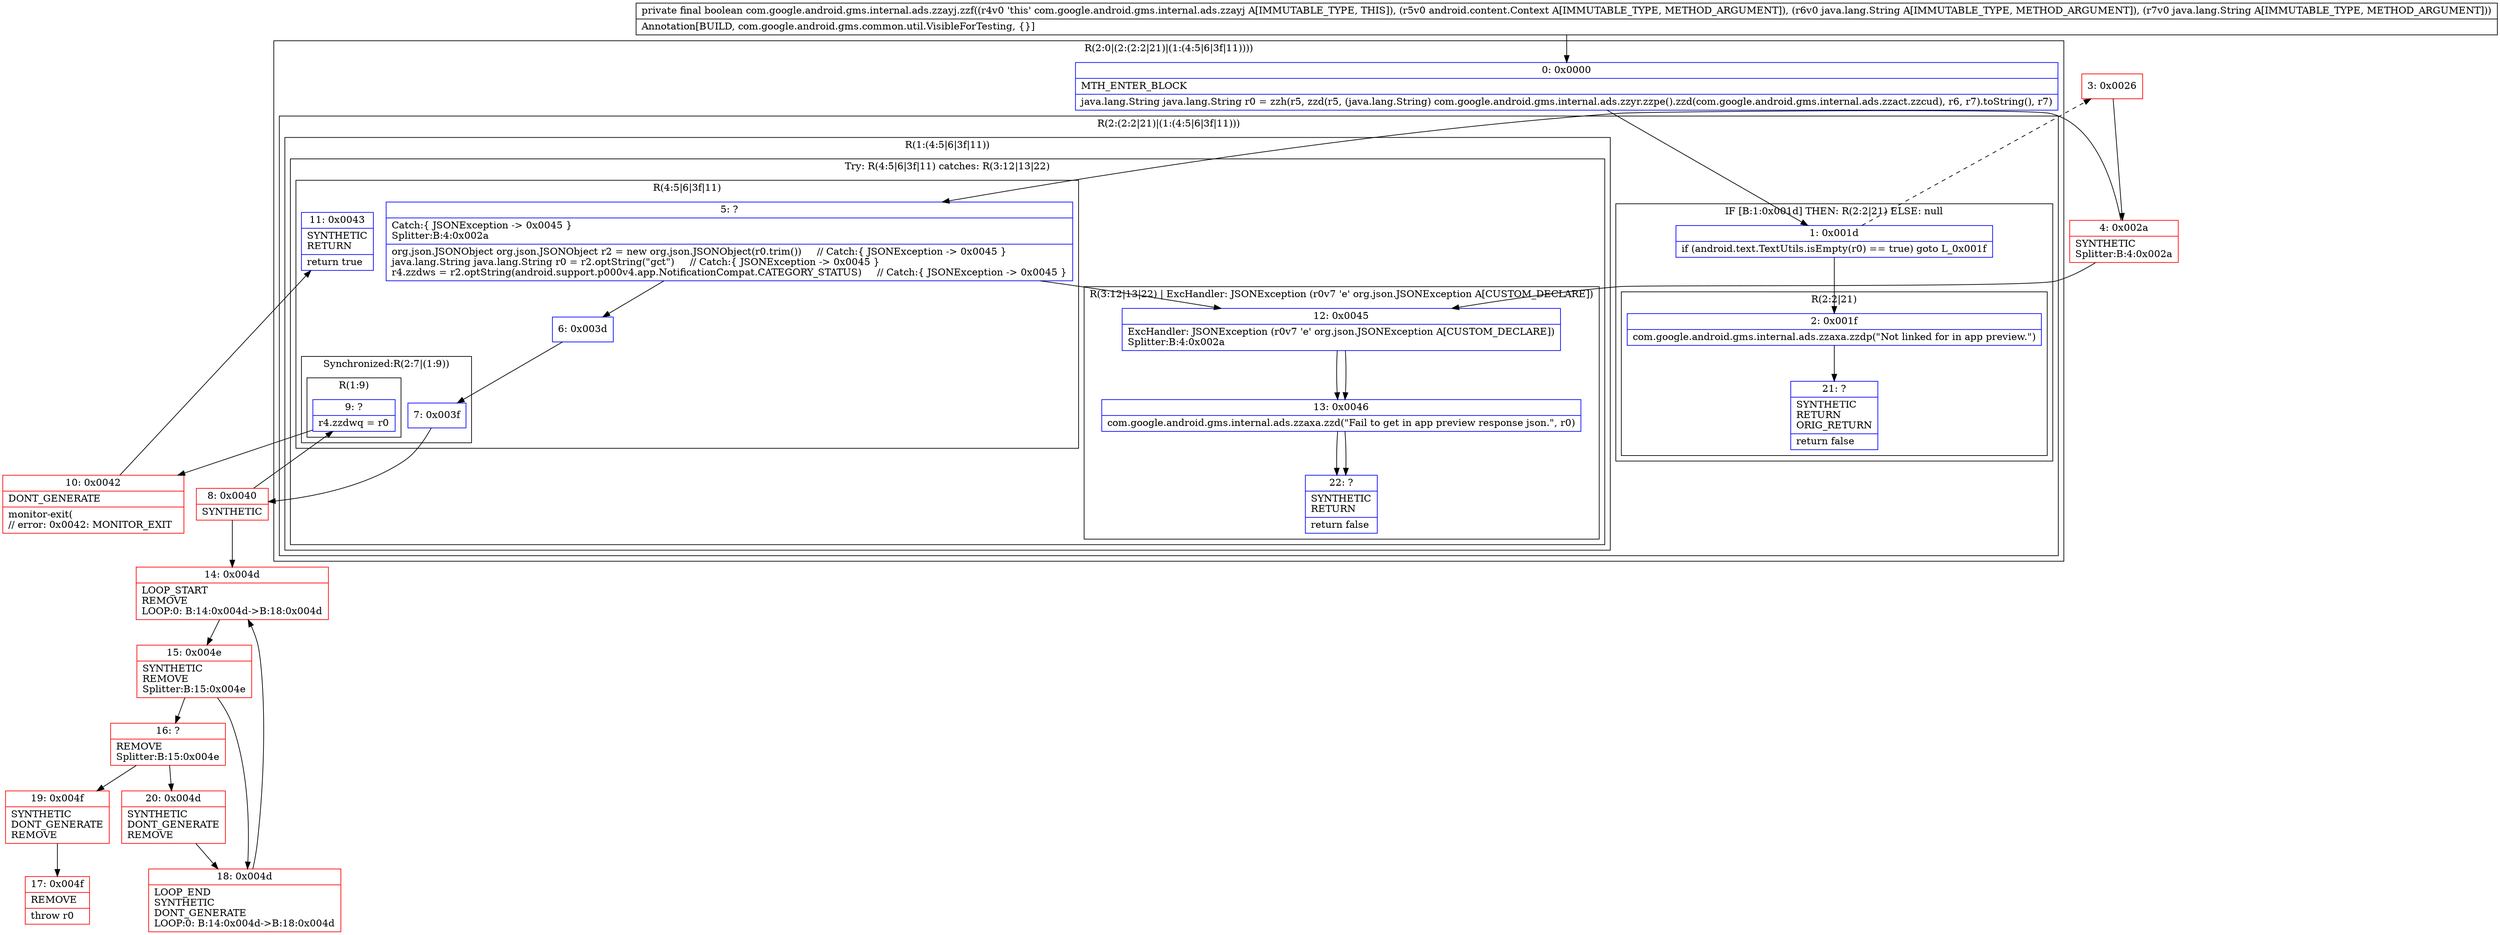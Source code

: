 digraph "CFG forcom.google.android.gms.internal.ads.zzayj.zzf(Landroid\/content\/Context;Ljava\/lang\/String;Ljava\/lang\/String;)Z" {
subgraph cluster_Region_967447745 {
label = "R(2:0|(2:(2:2|21)|(1:(4:5|6|3f|11))))";
node [shape=record,color=blue];
Node_0 [shape=record,label="{0\:\ 0x0000|MTH_ENTER_BLOCK\l|java.lang.String java.lang.String r0 = zzh(r5, zzd(r5, (java.lang.String) com.google.android.gms.internal.ads.zzyr.zzpe().zzd(com.google.android.gms.internal.ads.zzact.zzcud), r6, r7).toString(), r7)\l}"];
subgraph cluster_Region_2047812122 {
label = "R(2:(2:2|21)|(1:(4:5|6|3f|11)))";
node [shape=record,color=blue];
subgraph cluster_IfRegion_38321213 {
label = "IF [B:1:0x001d] THEN: R(2:2|21) ELSE: null";
node [shape=record,color=blue];
Node_1 [shape=record,label="{1\:\ 0x001d|if (android.text.TextUtils.isEmpty(r0) == true) goto L_0x001f\l}"];
subgraph cluster_Region_114609663 {
label = "R(2:2|21)";
node [shape=record,color=blue];
Node_2 [shape=record,label="{2\:\ 0x001f|com.google.android.gms.internal.ads.zzaxa.zzdp(\"Not linked for in app preview.\")\l}"];
Node_21 [shape=record,label="{21\:\ ?|SYNTHETIC\lRETURN\lORIG_RETURN\l|return false\l}"];
}
}
subgraph cluster_Region_1898635258 {
label = "R(1:(4:5|6|3f|11))";
node [shape=record,color=blue];
subgraph cluster_TryCatchRegion_1339029796 {
label = "Try: R(4:5|6|3f|11) catches: R(3:12|13|22)";
node [shape=record,color=blue];
subgraph cluster_Region_258637013 {
label = "R(4:5|6|3f|11)";
node [shape=record,color=blue];
Node_5 [shape=record,label="{5\:\ ?|Catch:\{ JSONException \-\> 0x0045 \}\lSplitter:B:4:0x002a\l|org.json.JSONObject org.json.JSONObject r2 = new org.json.JSONObject(r0.trim())     \/\/ Catch:\{ JSONException \-\> 0x0045 \}\ljava.lang.String java.lang.String r0 = r2.optString(\"gct\")     \/\/ Catch:\{ JSONException \-\> 0x0045 \}\lr4.zzdws = r2.optString(android.support.p000v4.app.NotificationCompat.CATEGORY_STATUS)     \/\/ Catch:\{ JSONException \-\> 0x0045 \}\l}"];
Node_6 [shape=record,label="{6\:\ 0x003d}"];
subgraph cluster_SynchronizedRegion_1288903989 {
label = "Synchronized:R(2:7|(1:9))";
node [shape=record,color=blue];
Node_7 [shape=record,label="{7\:\ 0x003f}"];
subgraph cluster_Region_332717127 {
label = "R(1:9)";
node [shape=record,color=blue];
Node_9 [shape=record,label="{9\:\ ?|r4.zzdwq = r0\l}"];
}
}
Node_11 [shape=record,label="{11\:\ 0x0043|SYNTHETIC\lRETURN\l|return true\l}"];
}
subgraph cluster_Region_1825086053 {
label = "R(3:12|13|22) | ExcHandler: JSONException (r0v7 'e' org.json.JSONException A[CUSTOM_DECLARE])\l";
node [shape=record,color=blue];
Node_12 [shape=record,label="{12\:\ 0x0045|ExcHandler: JSONException (r0v7 'e' org.json.JSONException A[CUSTOM_DECLARE])\lSplitter:B:4:0x002a\l}"];
Node_13 [shape=record,label="{13\:\ 0x0046|com.google.android.gms.internal.ads.zzaxa.zzd(\"Fail to get in app preview response json.\", r0)\l}"];
Node_22 [shape=record,label="{22\:\ ?|SYNTHETIC\lRETURN\l|return false\l}"];
}
}
}
}
}
subgraph cluster_Region_1825086053 {
label = "R(3:12|13|22) | ExcHandler: JSONException (r0v7 'e' org.json.JSONException A[CUSTOM_DECLARE])\l";
node [shape=record,color=blue];
Node_12 [shape=record,label="{12\:\ 0x0045|ExcHandler: JSONException (r0v7 'e' org.json.JSONException A[CUSTOM_DECLARE])\lSplitter:B:4:0x002a\l}"];
Node_13 [shape=record,label="{13\:\ 0x0046|com.google.android.gms.internal.ads.zzaxa.zzd(\"Fail to get in app preview response json.\", r0)\l}"];
Node_22 [shape=record,label="{22\:\ ?|SYNTHETIC\lRETURN\l|return false\l}"];
}
Node_3 [shape=record,color=red,label="{3\:\ 0x0026}"];
Node_4 [shape=record,color=red,label="{4\:\ 0x002a|SYNTHETIC\lSplitter:B:4:0x002a\l}"];
Node_8 [shape=record,color=red,label="{8\:\ 0x0040|SYNTHETIC\l}"];
Node_10 [shape=record,color=red,label="{10\:\ 0x0042|DONT_GENERATE\l|monitor\-exit(\l\/\/ error: 0x0042: MONITOR_EXIT  \l}"];
Node_14 [shape=record,color=red,label="{14\:\ 0x004d|LOOP_START\lREMOVE\lLOOP:0: B:14:0x004d\-\>B:18:0x004d\l}"];
Node_15 [shape=record,color=red,label="{15\:\ 0x004e|SYNTHETIC\lREMOVE\lSplitter:B:15:0x004e\l}"];
Node_16 [shape=record,color=red,label="{16\:\ ?|REMOVE\lSplitter:B:15:0x004e\l}"];
Node_17 [shape=record,color=red,label="{17\:\ 0x004f|REMOVE\l|throw r0\l}"];
Node_18 [shape=record,color=red,label="{18\:\ 0x004d|LOOP_END\lSYNTHETIC\lDONT_GENERATE\lLOOP:0: B:14:0x004d\-\>B:18:0x004d\l}"];
Node_19 [shape=record,color=red,label="{19\:\ 0x004f|SYNTHETIC\lDONT_GENERATE\lREMOVE\l}"];
Node_20 [shape=record,color=red,label="{20\:\ 0x004d|SYNTHETIC\lDONT_GENERATE\lREMOVE\l}"];
MethodNode[shape=record,label="{private final boolean com.google.android.gms.internal.ads.zzayj.zzf((r4v0 'this' com.google.android.gms.internal.ads.zzayj A[IMMUTABLE_TYPE, THIS]), (r5v0 android.content.Context A[IMMUTABLE_TYPE, METHOD_ARGUMENT]), (r6v0 java.lang.String A[IMMUTABLE_TYPE, METHOD_ARGUMENT]), (r7v0 java.lang.String A[IMMUTABLE_TYPE, METHOD_ARGUMENT]))  | Annotation[BUILD, com.google.android.gms.common.util.VisibleForTesting, \{\}]\l}"];
MethodNode -> Node_0;
Node_0 -> Node_1;
Node_1 -> Node_2;
Node_1 -> Node_3[style=dashed];
Node_2 -> Node_21;
Node_5 -> Node_6;
Node_5 -> Node_12;
Node_6 -> Node_7;
Node_7 -> Node_8;
Node_9 -> Node_10;
Node_12 -> Node_13;
Node_13 -> Node_22;
Node_12 -> Node_13;
Node_13 -> Node_22;
Node_3 -> Node_4;
Node_4 -> Node_5;
Node_4 -> Node_12;
Node_8 -> Node_9;
Node_8 -> Node_14;
Node_10 -> Node_11;
Node_14 -> Node_15;
Node_15 -> Node_16;
Node_15 -> Node_18;
Node_16 -> Node_19;
Node_16 -> Node_20;
Node_18 -> Node_14;
Node_19 -> Node_17;
Node_20 -> Node_18;
}

